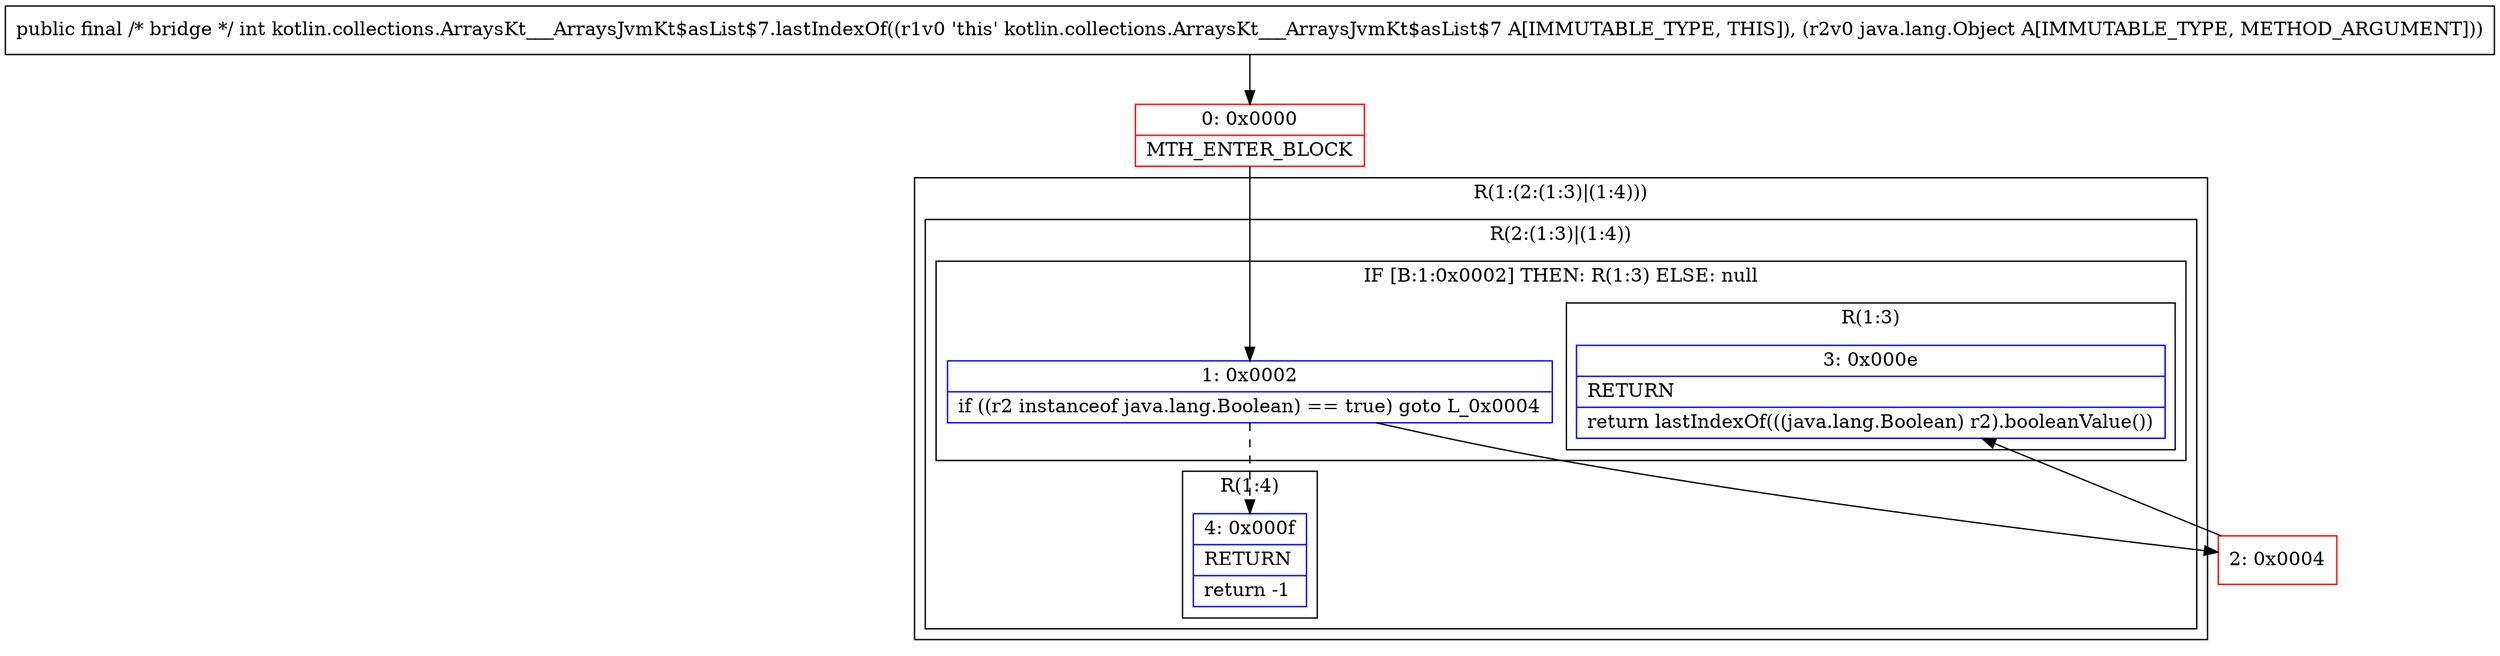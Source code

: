 digraph "CFG forkotlin.collections.ArraysKt___ArraysJvmKt$asList$7.lastIndexOf(Ljava\/lang\/Object;)I" {
subgraph cluster_Region_746936619 {
label = "R(1:(2:(1:3)|(1:4)))";
node [shape=record,color=blue];
subgraph cluster_Region_2019618500 {
label = "R(2:(1:3)|(1:4))";
node [shape=record,color=blue];
subgraph cluster_IfRegion_1858015305 {
label = "IF [B:1:0x0002] THEN: R(1:3) ELSE: null";
node [shape=record,color=blue];
Node_1 [shape=record,label="{1\:\ 0x0002|if ((r2 instanceof java.lang.Boolean) == true) goto L_0x0004\l}"];
subgraph cluster_Region_2125143187 {
label = "R(1:3)";
node [shape=record,color=blue];
Node_3 [shape=record,label="{3\:\ 0x000e|RETURN\l|return lastIndexOf(((java.lang.Boolean) r2).booleanValue())\l}"];
}
}
subgraph cluster_Region_2028035692 {
label = "R(1:4)";
node [shape=record,color=blue];
Node_4 [shape=record,label="{4\:\ 0x000f|RETURN\l|return \-1\l}"];
}
}
}
Node_0 [shape=record,color=red,label="{0\:\ 0x0000|MTH_ENTER_BLOCK\l}"];
Node_2 [shape=record,color=red,label="{2\:\ 0x0004}"];
MethodNode[shape=record,label="{public final \/* bridge *\/ int kotlin.collections.ArraysKt___ArraysJvmKt$asList$7.lastIndexOf((r1v0 'this' kotlin.collections.ArraysKt___ArraysJvmKt$asList$7 A[IMMUTABLE_TYPE, THIS]), (r2v0 java.lang.Object A[IMMUTABLE_TYPE, METHOD_ARGUMENT])) }"];
MethodNode -> Node_0;
Node_1 -> Node_2;
Node_1 -> Node_4[style=dashed];
Node_0 -> Node_1;
Node_2 -> Node_3;
}

